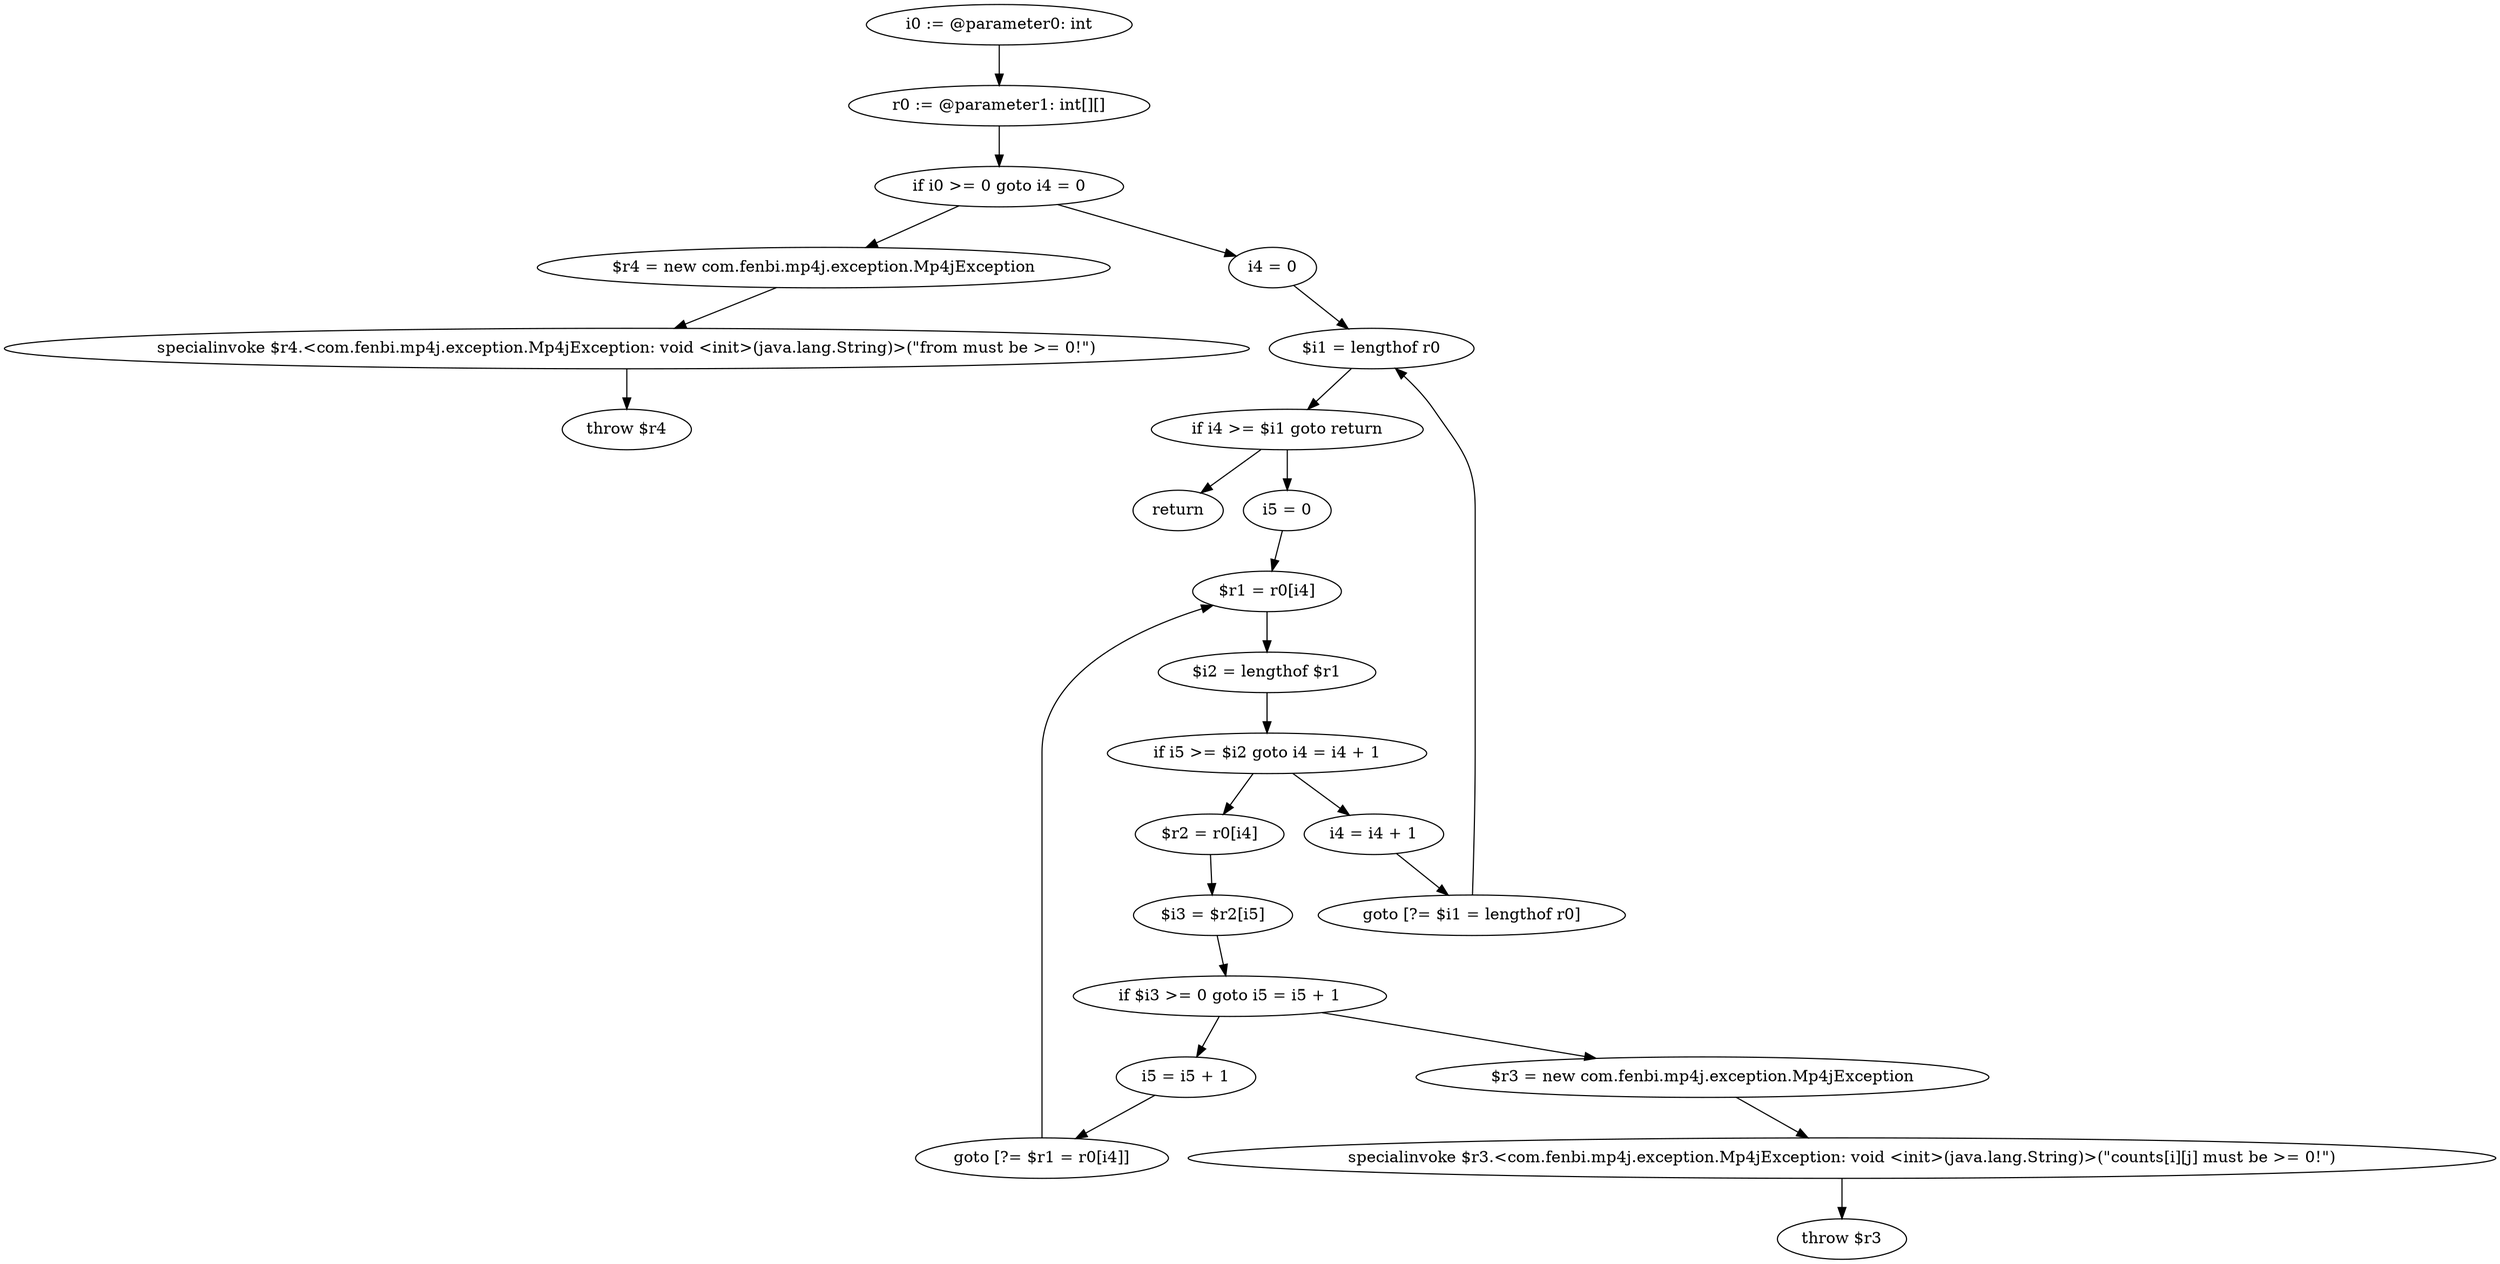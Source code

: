 digraph "unitGraph" {
    "i0 := @parameter0: int"
    "r0 := @parameter1: int[][]"
    "if i0 >= 0 goto i4 = 0"
    "$r4 = new com.fenbi.mp4j.exception.Mp4jException"
    "specialinvoke $r4.<com.fenbi.mp4j.exception.Mp4jException: void <init>(java.lang.String)>(\"from must be >= 0!\")"
    "throw $r4"
    "i4 = 0"
    "$i1 = lengthof r0"
    "if i4 >= $i1 goto return"
    "i5 = 0"
    "$r1 = r0[i4]"
    "$i2 = lengthof $r1"
    "if i5 >= $i2 goto i4 = i4 + 1"
    "$r2 = r0[i4]"
    "$i3 = $r2[i5]"
    "if $i3 >= 0 goto i5 = i5 + 1"
    "$r3 = new com.fenbi.mp4j.exception.Mp4jException"
    "specialinvoke $r3.<com.fenbi.mp4j.exception.Mp4jException: void <init>(java.lang.String)>(\"counts[i][j] must be >= 0!\")"
    "throw $r3"
    "i5 = i5 + 1"
    "goto [?= $r1 = r0[i4]]"
    "i4 = i4 + 1"
    "goto [?= $i1 = lengthof r0]"
    "return"
    "i0 := @parameter0: int"->"r0 := @parameter1: int[][]";
    "r0 := @parameter1: int[][]"->"if i0 >= 0 goto i4 = 0";
    "if i0 >= 0 goto i4 = 0"->"$r4 = new com.fenbi.mp4j.exception.Mp4jException";
    "if i0 >= 0 goto i4 = 0"->"i4 = 0";
    "$r4 = new com.fenbi.mp4j.exception.Mp4jException"->"specialinvoke $r4.<com.fenbi.mp4j.exception.Mp4jException: void <init>(java.lang.String)>(\"from must be >= 0!\")";
    "specialinvoke $r4.<com.fenbi.mp4j.exception.Mp4jException: void <init>(java.lang.String)>(\"from must be >= 0!\")"->"throw $r4";
    "i4 = 0"->"$i1 = lengthof r0";
    "$i1 = lengthof r0"->"if i4 >= $i1 goto return";
    "if i4 >= $i1 goto return"->"i5 = 0";
    "if i4 >= $i1 goto return"->"return";
    "i5 = 0"->"$r1 = r0[i4]";
    "$r1 = r0[i4]"->"$i2 = lengthof $r1";
    "$i2 = lengthof $r1"->"if i5 >= $i2 goto i4 = i4 + 1";
    "if i5 >= $i2 goto i4 = i4 + 1"->"$r2 = r0[i4]";
    "if i5 >= $i2 goto i4 = i4 + 1"->"i4 = i4 + 1";
    "$r2 = r0[i4]"->"$i3 = $r2[i5]";
    "$i3 = $r2[i5]"->"if $i3 >= 0 goto i5 = i5 + 1";
    "if $i3 >= 0 goto i5 = i5 + 1"->"$r3 = new com.fenbi.mp4j.exception.Mp4jException";
    "if $i3 >= 0 goto i5 = i5 + 1"->"i5 = i5 + 1";
    "$r3 = new com.fenbi.mp4j.exception.Mp4jException"->"specialinvoke $r3.<com.fenbi.mp4j.exception.Mp4jException: void <init>(java.lang.String)>(\"counts[i][j] must be >= 0!\")";
    "specialinvoke $r3.<com.fenbi.mp4j.exception.Mp4jException: void <init>(java.lang.String)>(\"counts[i][j] must be >= 0!\")"->"throw $r3";
    "i5 = i5 + 1"->"goto [?= $r1 = r0[i4]]";
    "goto [?= $r1 = r0[i4]]"->"$r1 = r0[i4]";
    "i4 = i4 + 1"->"goto [?= $i1 = lengthof r0]";
    "goto [?= $i1 = lengthof r0]"->"$i1 = lengthof r0";
}
